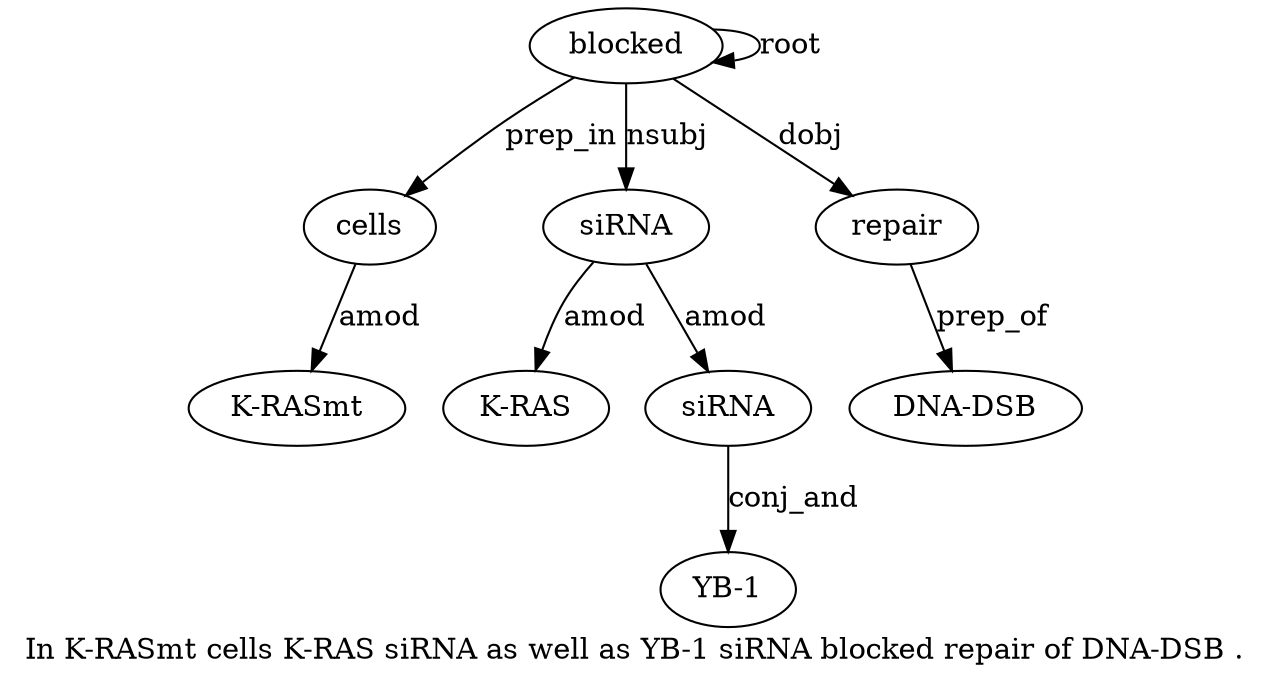 digraph "In K-RASmt cells K-RAS siRNA as well as YB-1 siRNA blocked repair of DNA-DSB ." {
label="In K-RASmt cells K-RAS siRNA as well as YB-1 siRNA blocked repair of DNA-DSB .";
cells3 [style=filled, fillcolor=white, label=cells];
"K-RASmt2" [style=filled, fillcolor=white, label="K-RASmt"];
cells3 -> "K-RASmt2"  [label=amod];
blocked11 [style=filled, fillcolor=white, label=blocked];
blocked11 -> cells3  [label=prep_in];
siRNA10 [style=filled, fillcolor=white, label=siRNA];
"K-RAS4" [style=filled, fillcolor=white, label="K-RAS"];
siRNA10 -> "K-RAS4"  [label=amod];
siRNA5 [style=filled, fillcolor=white, label=siRNA];
siRNA10 -> siRNA5  [label=amod];
"YB-19" [style=filled, fillcolor=white, label="YB-1"];
siRNA5 -> "YB-19"  [label=conj_and];
blocked11 -> siRNA10  [label=nsubj];
blocked11 -> blocked11  [label=root];
repair12 [style=filled, fillcolor=white, label=repair];
blocked11 -> repair12  [label=dobj];
"DNA-DSB14" [style=filled, fillcolor=white, label="DNA-DSB"];
repair12 -> "DNA-DSB14"  [label=prep_of];
}
